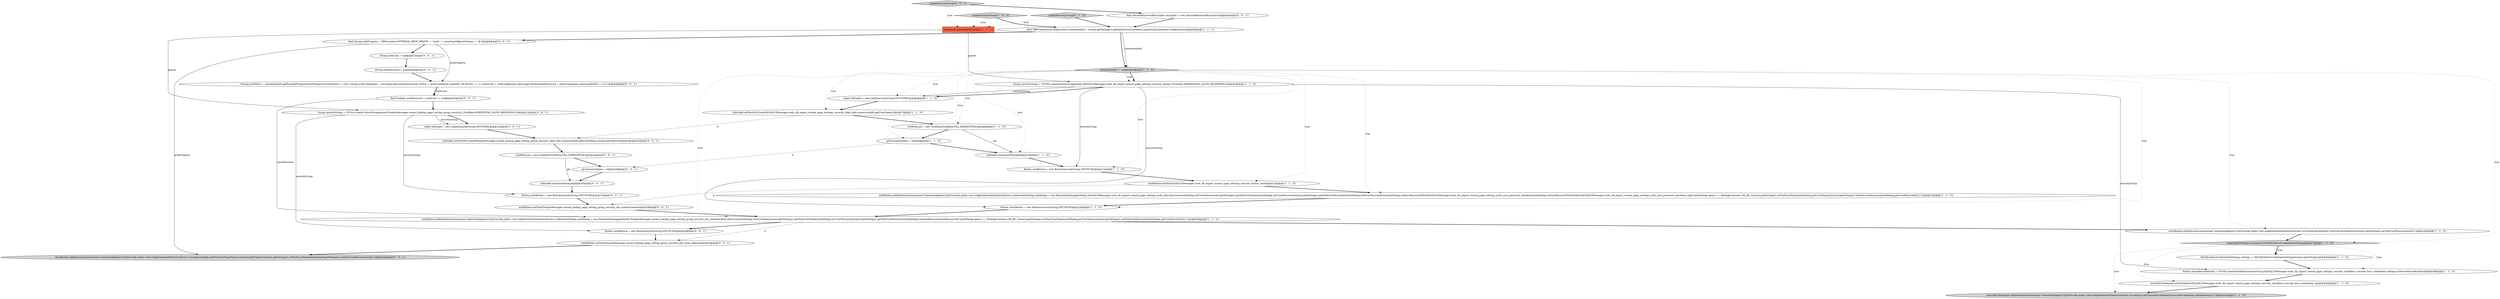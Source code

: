 digraph {
7 [style = filled, label = "Label infoLabel = new Label(securityGroup,SWT.NONE)@@@6@@@['1', '1', '0']", fillcolor = white, shape = ellipse image = "AAA0AAABBB1BBB"];
13 [style = filled, label = "authButton.setText(MySQLUIMessages.tools_db_export_wizard_page_settings_security_button_auth)@@@12@@@['1', '1', '0']", fillcolor = white, shape = ellipse image = "AAA0AAABBB1BBB"];
6 [style = filled, label = "overrideCredentials.addSelectionListener(new SelectionAdapter(){@Override public void widgetSelected(SelectionEvent e){settings.setOverrideCredentials(overrideCredentials.getSelection())}})@@@41@@@['1', '1', '0']", fillcolor = lightgray, shape = ellipse image = "AAA0AAABBB1BBB"];
21 [style = filled, label = "createSecurityGroup['0', '1', '0']", fillcolor = lightgray, shape = diamond image = "AAA0AAABBB2BBB"];
35 [style = filled, label = "String authUser = null@@@7@@@['0', '0', '1']", fillcolor = white, shape = ellipse image = "AAA0AAABBB3BBB"];
8 [style = filled, label = "Group securityGroup = UIUtils.createControlGroup(parent,MySQLUIMessages.tools_db_export_wizard_page_settings_security_group,3,GridData.HORIZONTAL_ALIGN_BEGINNING,0)@@@5@@@['1', '1', '0']", fillcolor = white, shape = ellipse image = "AAA0AAABBB1BBB"];
20 [style = filled, label = "MySQLNativeCredentialsSettings settings = (MySQLNativeCredentialsSettings)wizard.getSettings()@@@38@@@['1', '1', '0']", fillcolor = white, shape = ellipse image = "AAA0AAABBB1BBB"];
38 [style = filled, label = "Button resetButton = new Button(securityGroup,SWT.PUSH)@@@42@@@['0', '0', '1']", fillcolor = white, shape = ellipse image = "AAA0AAABBB3BBB"];
24 [style = filled, label = "authButton.setText(PostgreMessages.wizard_backup_page_setting_group_security_btn_authentication)@@@28@@@['0', '0', '1']", fillcolor = white, shape = ellipse image = "AAA0AAABBB3BBB"];
1 [style = filled, label = "wizard.getSettings() instanceof MySQLNativeCredentialsSettings@@@37@@@['1', '1', '0']", fillcolor = lightgray, shape = diamond image = "AAA0AAABBB1BBB"];
5 [style = filled, label = "Button resetButton = new Button(securityGroup,SWT.PUSH)@@@28@@@['1', '1', '0']", fillcolor = white, shape = ellipse image = "AAA0AAABBB1BBB"];
15 [style = filled, label = "Composite parent@@@2@@@['1', '1', '1']", fillcolor = tomato, shape = box image = "AAA0AAABBB1BBB"];
14 [style = filled, label = "connectionInfo != null@@@4@@@['1', '1', '0']", fillcolor = lightgray, shape = diamond image = "AAA0AAABBB1BBB"];
16 [style = filled, label = "overrideCredentials.setToolTipText(MySQLUIMessages.tools_db_export_wizard_page_settings_security_checkbox_override_host_credentials_tip)@@@40@@@['1', '1', '0']", fillcolor = white, shape = ellipse image = "AAA0AAABBB1BBB"];
27 [style = filled, label = "final boolean savePassword = authUser != null@@@20@@@['0', '0', '1']", fillcolor = white, shape = ellipse image = "AAA0AAABBB3BBB"];
26 [style = filled, label = "infoLabel.setText(NLS.bind(PostgreMessages.wizard_backup_page_setting_group_security_label_info,connectionInfo.getUserName(),wizard.getObjectsName()))@@@23@@@['0', '0', '1']", fillcolor = white, shape = ellipse image = "AAA0AAABBB3BBB"];
30 [style = filled, label = "infoLabel.setLayoutData(gd)@@@26@@@['0', '0', '1']", fillcolor = white, shape = ellipse image = "AAA0AAABBB3BBB"];
33 [style = filled, label = "GridData gd = new GridData(GridData.FILL_HORIZONTAL)@@@24@@@['0', '0', '1']", fillcolor = white, shape = ellipse image = "AAA0AAABBB3BBB"];
29 [style = filled, label = "Group securityGroup = UIUtils.createControlGroup(parent,PostgreMessages.wizard_backup_page_setting_group_security,2,GridData.HORIZONTAL_ALIGN_BEGINNING,0)@@@21@@@['0', '0', '1']", fillcolor = white, shape = ellipse image = "AAA0AAABBB3BBB"];
31 [style = filled, label = "{String authValue = connectionInfo.getProviderProperty(authProperty)if (authValue != null) {String authCredentials = encrypter.decrypt(authValue)int divPos = authCredentials.indexOf(':')if (divPos != -1) {authUser = authCredentials.substring(0,divPos)authPassword = authCredentials.substring(divPos + 1)}}}@@@9@@@['0', '0', '1']", fillcolor = white, shape = ellipse image = "AAA0AAABBB3BBB"];
9 [style = filled, label = "infoLabel.setText(NLS.bind(MySQLUIMessages.tools_db_export_wizard_page_settings_security_label_info,connectionInfo.getUserName()))@@@7@@@['1', '1', '0']", fillcolor = white, shape = ellipse image = "AAA0AAABBB1BBB"];
2 [style = filled, label = "Button overrideCredentials = UIUtils.createCheckbox(securityGroup,MySQLUIMessages.tools_db_export_wizard_page_settings_security_checkbox_override_host_credentials,settings.isOverrideCredentials())@@@39@@@['1', '1', '0']", fillcolor = white, shape = ellipse image = "AAA0AAABBB1BBB"];
28 [style = filled, label = "resetButton.setText(PostgreMessages.wizard_backup_page_setting_group_security_btn_reset_default)@@@43@@@['0', '0', '1']", fillcolor = white, shape = ellipse image = "AAA0AAABBB3BBB"];
39 [style = filled, label = "final SecuredPasswordEncrypter encrypter = new SecuredPasswordEncrypter()@@@4@@@['0', '0', '1']", fillcolor = white, shape = ellipse image = "AAA0AAABBB3BBB"];
3 [style = filled, label = "final DBPConnectionConfiguration connectionInfo = wizard.getSettings().getDataSourceContainer().getActualConnectionConfiguration()@@@5@@@['1', '1', '1']", fillcolor = white, shape = ellipse image = "AAA0AAABBB1BBB"];
37 [style = filled, label = "createSecurityGroup['0', '0', '1']", fillcolor = lightgray, shape = diamond image = "AAA0AAABBB3BBB"];
22 [style = filled, label = "String authPassword = null@@@8@@@['0', '0', '1']", fillcolor = white, shape = ellipse image = "AAA0AAABBB3BBB"];
0 [style = filled, label = "authButton.addSelectionListener(new SelectionAdapter(){@Override public void widgetSelected(SelectionEvent e){BaseAuthDialog authDialog = new BaseAuthDialog(getShell(),PostgreMessages.wizard_backup_page_setting_group_security_btn_authentication,false,true)authDialog.setUserName(wizard.getSettings().getToolUserName())authDialog.setUserPassword(wizard.getSettings().getToolUserPassword())authDialog.setSavePassword(savePassword)if (authDialog.open() == IDialogConstants.OK_ID) {wizard.getSettings().setToolUserName(authDialog.getUserName())wizard.getSettings().setToolUserPassword(authDialog.getUserPassword())}}})@@@29@@@['1', '1', '1']", fillcolor = white, shape = ellipse image = "AAA0AAABBB1BBB"];
18 [style = filled, label = "resetButton.addSelectionListener(new SelectionAdapter(){@Override public void widgetSelected(SelectionEvent e){wizard.getSettings().setToolUserName(null)wizard.getSettings().setToolUserPassword(null)}})@@@30@@@['1', '1', '0']", fillcolor = white, shape = ellipse image = "AAA0AAABBB1BBB"];
34 [style = filled, label = "gd.horizontalSpan = 2@@@25@@@['0', '0', '1']", fillcolor = white, shape = ellipse image = "AAA0AAABBB3BBB"];
17 [style = filled, label = "authButton.addSelectionListener(new SelectionAdapter(){@Override public void widgetSelected(SelectionEvent e){BaseAuthDialog authDialog = new BaseAuthDialog(getShell(),MySQLUIMessages.tools_db_export_wizard_page_settings_auth_title,false,true)authDialog.setUserName(wizard.getSettings().getToolUserName())authDialog.setUserPassword(wizard.getSettings().getToolUserPassword())authDialog.setSavePassword(true)authDialog.setSavePasswordText(MySQLUIMessages.tools_db_export_wizard_page_settings_auth_save_password_checkbox)authDialog.setSavePasswordToolTipText(MySQLUIMessages.tools_db_export_wizard_page_settings_auth_save_password_checkbox_tip)if (authDialog.open() == IDialogConstants.OK_ID) {wizard.getSettings().setToolUserName(authDialog.getUserName())wizard.getSettings().setToolUserPassword(authDialog.getUserPassword())}}})@@@13@@@['1', '1', '0']", fillcolor = white, shape = ellipse image = "AAA0AAABBB1BBB"];
4 [style = filled, label = "gd.horizontalSpan = 3@@@9@@@['1', '1', '0']", fillcolor = white, shape = ellipse image = "AAA0AAABBB1BBB"];
12 [style = filled, label = "createSecurityGroup['1', '0', '0']", fillcolor = lightgray, shape = diamond image = "AAA0AAABBB1BBB"];
23 [style = filled, label = "resetButton.addSelectionListener(new SelectionAdapter(){@Override public void widgetSelected(SelectionEvent e){connectionInfo.getProviderProperties().remove(authProperty)wizard.getSettings().setToolUserName(null)wizard.getSettings().setToolUserPassword(null)}})@@@44@@@['0', '0', '1']", fillcolor = lightgray, shape = ellipse image = "AAA0AAABBB3BBB"];
19 [style = filled, label = "GridData gd = new GridData(GridData.FILL_HORIZONTAL)@@@8@@@['1', '1', '0']", fillcolor = white, shape = ellipse image = "AAA0AAABBB1BBB"];
36 [style = filled, label = "Button authButton = new Button(securityGroup,SWT.PUSH)@@@27@@@['0', '0', '1']", fillcolor = white, shape = ellipse image = "AAA0AAABBB3BBB"];
10 [style = filled, label = "Button authButton = new Button(securityGroup,SWT.PUSH)@@@11@@@['1', '1', '0']", fillcolor = white, shape = ellipse image = "AAA0AAABBB1BBB"];
11 [style = filled, label = "infoLabel.setLayoutData(gd)@@@10@@@['1', '1', '0']", fillcolor = white, shape = ellipse image = "AAA0AAABBB1BBB"];
25 [style = filled, label = "final String authProperty = DBConstants.INTERNAL_PROP_PREFIX + \"-auth-\" + wizard.getObjectsName() + \"@\"@@@6@@@['0', '0', '1']", fillcolor = white, shape = ellipse image = "AAA0AAABBB3BBB"];
32 [style = filled, label = "Label infoLabel = new Label(securityGroup,SWT.NONE)@@@22@@@['0', '0', '1']", fillcolor = white, shape = ellipse image = "AAA0AAABBB3BBB"];
9->19 [style = bold, label=""];
14->4 [style = dotted, label="true"];
14->0 [style = dotted, label="true"];
19->11 [style = solid, label="gd"];
21->3 [style = bold, label=""];
38->28 [style = bold, label=""];
3->14 [style = bold, label=""];
8->5 [style = solid, label="securityGroup"];
0->28 [style = dashed, label="0"];
31->27 [style = solid, label="authUser"];
14->5 [style = dotted, label="true"];
14->18 [style = dotted, label="true"];
8->2 [style = solid, label="securityGroup"];
29->36 [style = solid, label="securityGroup"];
14->1 [style = dotted, label="true"];
7->9 [style = bold, label=""];
13->17 [style = bold, label=""];
15->8 [style = solid, label="parent"];
4->11 [style = bold, label=""];
33->34 [style = bold, label=""];
14->8 [style = dotted, label="true"];
28->23 [style = bold, label=""];
26->33 [style = bold, label=""];
0->38 [style = bold, label=""];
29->32 [style = solid, label="securityGroup"];
12->15 [style = dotted, label="true"];
9->26 [style = dashed, label="0"];
22->31 [style = bold, label=""];
24->0 [style = bold, label=""];
14->7 [style = dotted, label="true"];
1->6 [style = dotted, label="true"];
8->7 [style = solid, label="securityGroup"];
21->15 [style = dotted, label="true"];
13->24 [style = dashed, label="0"];
27->29 [style = bold, label=""];
32->26 [style = bold, label=""];
33->30 [style = solid, label="gd"];
5->0 [style = bold, label=""];
27->0 [style = solid, label="savePassword"];
11->10 [style = bold, label=""];
37->39 [style = bold, label=""];
14->13 [style = dotted, label="true"];
29->32 [style = bold, label=""];
10->13 [style = bold, label=""];
25->35 [style = bold, label=""];
12->3 [style = bold, label=""];
25->23 [style = solid, label="authProperty"];
3->25 [style = bold, label=""];
14->8 [style = bold, label=""];
16->6 [style = bold, label=""];
15->29 [style = solid, label="parent"];
14->10 [style = dotted, label="true"];
19->4 [style = bold, label=""];
3->14 [style = solid, label="connectionInfo"];
14->19 [style = dotted, label="true"];
1->20 [style = dotted, label="true"];
1->16 [style = dotted, label="true"];
36->24 [style = bold, label=""];
8->7 [style = bold, label=""];
18->1 [style = bold, label=""];
2->16 [style = bold, label=""];
39->3 [style = bold, label=""];
1->2 [style = dotted, label="true"];
25->31 [style = solid, label="authProperty"];
20->2 [style = bold, label=""];
4->34 [style = dashed, label="0"];
14->11 [style = dotted, label="true"];
1->20 [style = bold, label=""];
37->15 [style = dotted, label="true"];
34->30 [style = bold, label=""];
35->22 [style = bold, label=""];
29->38 [style = solid, label="securityGroup"];
30->36 [style = bold, label=""];
0->18 [style = bold, label=""];
17->5 [style = bold, label=""];
31->27 [style = bold, label=""];
8->10 [style = solid, label="securityGroup"];
14->17 [style = dotted, label="true"];
14->9 [style = dotted, label="true"];
}
